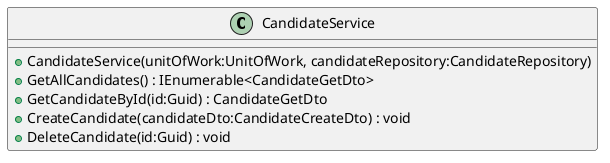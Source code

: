 @startuml
class CandidateService {
    + CandidateService(unitOfWork:UnitOfWork, candidateRepository:CandidateRepository)
    + GetAllCandidates() : IEnumerable<CandidateGetDto>
    + GetCandidateById(id:Guid) : CandidateGetDto
    + CreateCandidate(candidateDto:CandidateCreateDto) : void
    + DeleteCandidate(id:Guid) : void
}
@enduml
